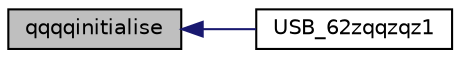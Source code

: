 digraph "qqqqinitialise"
{
  edge [fontname="Helvetica",fontsize="10",labelfontname="Helvetica",labelfontsize="10"];
  node [fontname="Helvetica",fontsize="10",shape=record];
  rankdir="LR";
  Node1699 [label="qqqqinitialise",height=0.2,width=0.4,color="black", fillcolor="grey75", style="filled", fontcolor="black"];
  Node1699 -> Node1700 [dir="back",color="midnightblue",fontsize="10",style="solid",fontname="Helvetica"];
  Node1700 [label="USB_62zqqzqz1",height=0.2,width=0.4,color="black", fillcolor="white", style="filled",URL="$inszt___u_s_b_8c.html#ace26340c1f31aafd9696a8ec74bc6d77"];
}
